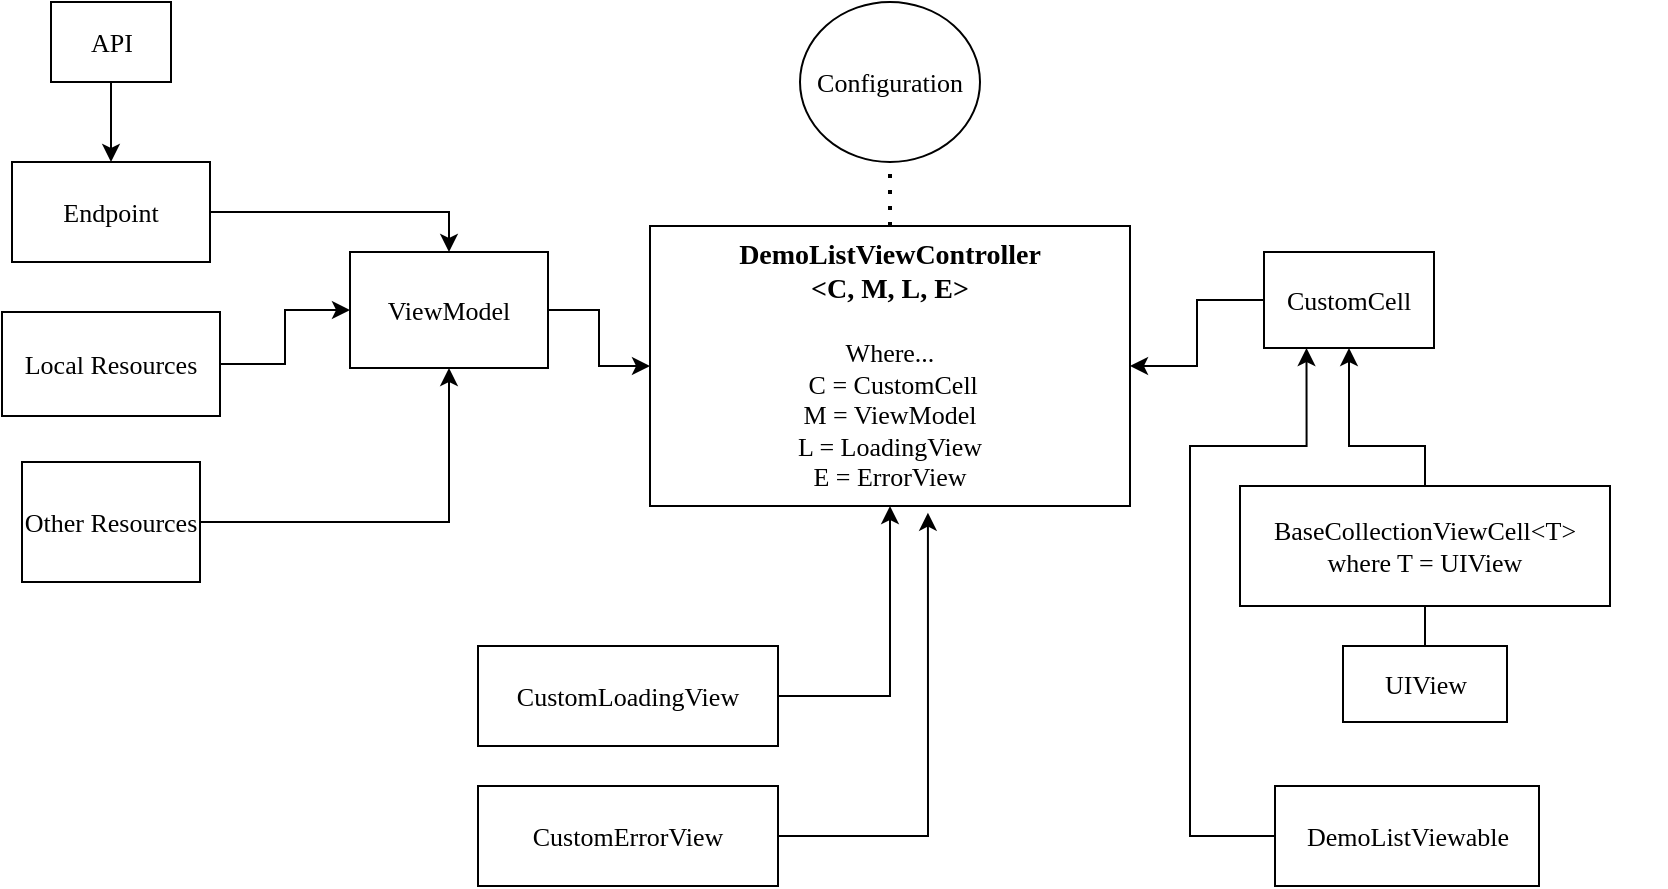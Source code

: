<mxfile version="13.8.0" type="device"><diagram id="aBzXJwEd0oWWQjSromo-" name="Page-1"><mxGraphModel dx="786" dy="524" grid="1" gridSize="10" guides="1" tooltips="1" connect="1" arrows="1" fold="1" page="1" pageScale="1" pageWidth="827" pageHeight="583" math="0" shadow="0"><root><mxCell id="0"/><mxCell id="1" parent="0"/><mxCell id="ZcEiYZJqoe4FbQ5703Bs-8" style="edgeStyle=orthogonalEdgeStyle;rounded=0;orthogonalLoop=1;jettySize=auto;html=1;exitX=1;exitY=0.5;exitDx=0;exitDy=0;entryX=0.5;entryY=0;entryDx=0;entryDy=0;fontFamily=Tahoma;fontSize=13;" edge="1" parent="1" source="ZcEiYZJqoe4FbQ5703Bs-1" target="ZcEiYZJqoe4FbQ5703Bs-5"><mxGeometry relative="1" as="geometry"/></mxCell><mxCell id="ZcEiYZJqoe4FbQ5703Bs-1" value="Endpoint" style="rounded=0;whiteSpace=wrap;html=1;fontFamily=Tahoma;fontSize=13;" vertex="1" parent="1"><mxGeometry x="31" y="188" width="99" height="50" as="geometry"/></mxCell><mxCell id="ZcEiYZJqoe4FbQ5703Bs-9" style="edgeStyle=orthogonalEdgeStyle;rounded=0;orthogonalLoop=1;jettySize=auto;html=1;exitX=1;exitY=0.5;exitDx=0;exitDy=0;entryX=0;entryY=0.5;entryDx=0;entryDy=0;fontFamily=Tahoma;fontSize=13;" edge="1" parent="1" source="ZcEiYZJqoe4FbQ5703Bs-3" target="ZcEiYZJqoe4FbQ5703Bs-5"><mxGeometry relative="1" as="geometry"/></mxCell><mxCell id="ZcEiYZJqoe4FbQ5703Bs-3" value="Local Resources" style="rounded=0;whiteSpace=wrap;html=1;fontFamily=Tahoma;fontSize=13;" vertex="1" parent="1"><mxGeometry x="26" y="263" width="109" height="52" as="geometry"/></mxCell><mxCell id="ZcEiYZJqoe4FbQ5703Bs-11" style="edgeStyle=orthogonalEdgeStyle;rounded=0;orthogonalLoop=1;jettySize=auto;html=1;exitX=1;exitY=0.5;exitDx=0;exitDy=0;entryX=0.5;entryY=1;entryDx=0;entryDy=0;fontFamily=Tahoma;fontSize=13;" edge="1" parent="1" source="ZcEiYZJqoe4FbQ5703Bs-4" target="ZcEiYZJqoe4FbQ5703Bs-5"><mxGeometry relative="1" as="geometry"/></mxCell><mxCell id="ZcEiYZJqoe4FbQ5703Bs-4" value="Other Resources" style="rounded=0;whiteSpace=wrap;html=1;fontFamily=Tahoma;fontSize=13;" vertex="1" parent="1"><mxGeometry x="36" y="338" width="89" height="60" as="geometry"/></mxCell><mxCell id="ZcEiYZJqoe4FbQ5703Bs-25" style="edgeStyle=orthogonalEdgeStyle;rounded=0;orthogonalLoop=1;jettySize=auto;html=1;exitX=1;exitY=0.5;exitDx=0;exitDy=0;entryX=0;entryY=0.5;entryDx=0;entryDy=0;fontFamily=Tahoma;fontSize=13;" edge="1" parent="1" source="ZcEiYZJqoe4FbQ5703Bs-5" target="ZcEiYZJqoe4FbQ5703Bs-6"><mxGeometry relative="1" as="geometry"/></mxCell><mxCell id="ZcEiYZJqoe4FbQ5703Bs-5" value="ViewModel" style="rounded=0;whiteSpace=wrap;html=1;fontFamily=Tahoma;fontSize=13;" vertex="1" parent="1"><mxGeometry x="200" y="233" width="99" height="58" as="geometry"/></mxCell><mxCell id="ZcEiYZJqoe4FbQ5703Bs-6" value="&lt;font style=&quot;font-size: 14px&quot;&gt;&lt;b&gt;DemoListViewController&lt;br&gt;&amp;lt;C, M, L, E&amp;gt;&lt;/b&gt;&lt;br&gt;&lt;/font&gt;&lt;br style=&quot;font-size: 13px&quot;&gt;Where...&lt;br&gt;&amp;nbsp;C = CustomCell&lt;br style=&quot;font-size: 13px&quot;&gt;M = ViewModel&lt;br style=&quot;font-size: 13px&quot;&gt;L = LoadingView&lt;br style=&quot;font-size: 13px&quot;&gt;E = ErrorView" style="rounded=0;whiteSpace=wrap;html=1;fontFamily=Tahoma;fontSize=13;" vertex="1" parent="1"><mxGeometry x="350" y="220" width="240" height="140" as="geometry"/></mxCell><mxCell id="ZcEiYZJqoe4FbQ5703Bs-14" style="edgeStyle=orthogonalEdgeStyle;rounded=0;orthogonalLoop=1;jettySize=auto;html=1;exitX=0.5;exitY=1;exitDx=0;exitDy=0;entryX=0.5;entryY=0;entryDx=0;entryDy=0;fontFamily=Tahoma;fontSize=13;" edge="1" parent="1" source="ZcEiYZJqoe4FbQ5703Bs-12" target="ZcEiYZJqoe4FbQ5703Bs-1"><mxGeometry relative="1" as="geometry"/></mxCell><mxCell id="ZcEiYZJqoe4FbQ5703Bs-12" value="API" style="rounded=0;whiteSpace=wrap;html=1;fontFamily=Tahoma;fontSize=13;" vertex="1" parent="1"><mxGeometry x="50.5" y="108" width="60" height="40" as="geometry"/></mxCell><mxCell id="ZcEiYZJqoe4FbQ5703Bs-28" style="edgeStyle=orthogonalEdgeStyle;rounded=0;orthogonalLoop=1;jettySize=auto;html=1;exitX=0;exitY=0.5;exitDx=0;exitDy=0;entryX=1;entryY=0.5;entryDx=0;entryDy=0;fontFamily=Tahoma;fontSize=13;" edge="1" parent="1" source="ZcEiYZJqoe4FbQ5703Bs-16" target="ZcEiYZJqoe4FbQ5703Bs-6"><mxGeometry relative="1" as="geometry"/></mxCell><mxCell id="ZcEiYZJqoe4FbQ5703Bs-16" value="CustomCell" style="rounded=0;whiteSpace=wrap;html=1;fontFamily=Tahoma;fontSize=13;" vertex="1" parent="1"><mxGeometry x="657" y="233" width="85" height="48" as="geometry"/></mxCell><mxCell id="ZcEiYZJqoe4FbQ5703Bs-38" style="edgeStyle=orthogonalEdgeStyle;rounded=0;orthogonalLoop=1;jettySize=auto;html=1;exitX=0.5;exitY=1;exitDx=0;exitDy=0;entryX=0.75;entryY=0;entryDx=0;entryDy=0;fontFamily=Tahoma;fontSize=13;strokeColor=none;" edge="1" parent="1" source="ZcEiYZJqoe4FbQ5703Bs-17" target="ZcEiYZJqoe4FbQ5703Bs-18"><mxGeometry relative="1" as="geometry"/></mxCell><mxCell id="ZcEiYZJqoe4FbQ5703Bs-17" value="UIView" style="rounded=0;whiteSpace=wrap;html=1;fontFamily=Tahoma;fontSize=13;" vertex="1" parent="1"><mxGeometry x="696.5" y="430" width="82" height="38" as="geometry"/></mxCell><mxCell id="ZcEiYZJqoe4FbQ5703Bs-49" style="edgeStyle=orthogonalEdgeStyle;rounded=0;orthogonalLoop=1;jettySize=auto;html=1;exitX=0.5;exitY=0;exitDx=0;exitDy=0;entryX=0.5;entryY=1;entryDx=0;entryDy=0;strokeColor=#000000;fontFamily=Tahoma;fontSize=13;" edge="1" parent="1" source="ZcEiYZJqoe4FbQ5703Bs-18" target="ZcEiYZJqoe4FbQ5703Bs-16"><mxGeometry relative="1" as="geometry"><Array as="points"><mxPoint x="738" y="330"/><mxPoint x="700" y="330"/></Array></mxGeometry></mxCell><mxCell id="ZcEiYZJqoe4FbQ5703Bs-18" value="BaseCollectionViewCell&amp;lt;T&amp;gt;&lt;br&gt;where T = UIView" style="rounded=0;whiteSpace=wrap;html=1;fontFamily=Tahoma;fontSize=13;" vertex="1" parent="1"><mxGeometry x="645" y="350" width="185" height="60" as="geometry"/></mxCell><mxCell id="ZcEiYZJqoe4FbQ5703Bs-23" style="edgeStyle=orthogonalEdgeStyle;rounded=0;orthogonalLoop=1;jettySize=auto;html=1;exitX=1;exitY=0.5;exitDx=0;exitDy=0;entryX=0.5;entryY=1;entryDx=0;entryDy=0;fontFamily=Tahoma;fontSize=13;" edge="1" parent="1" source="ZcEiYZJqoe4FbQ5703Bs-19" target="ZcEiYZJqoe4FbQ5703Bs-6"><mxGeometry relative="1" as="geometry"/></mxCell><mxCell id="ZcEiYZJqoe4FbQ5703Bs-19" value="CustomLoadingView" style="rounded=0;whiteSpace=wrap;html=1;fontFamily=Tahoma;fontSize=13;" vertex="1" parent="1"><mxGeometry x="264" y="430" width="150" height="50" as="geometry"/></mxCell><mxCell id="ZcEiYZJqoe4FbQ5703Bs-24" style="edgeStyle=orthogonalEdgeStyle;rounded=0;orthogonalLoop=1;jettySize=auto;html=1;exitX=1;exitY=0.5;exitDx=0;exitDy=0;entryX=0.579;entryY=1.024;entryDx=0;entryDy=0;entryPerimeter=0;fontFamily=Tahoma;fontSize=13;" edge="1" parent="1" source="ZcEiYZJqoe4FbQ5703Bs-20" target="ZcEiYZJqoe4FbQ5703Bs-6"><mxGeometry relative="1" as="geometry"/></mxCell><mxCell id="ZcEiYZJqoe4FbQ5703Bs-20" value="CustomErrorView" style="rounded=0;whiteSpace=wrap;html=1;fontFamily=Tahoma;fontSize=13;" vertex="1" parent="1"><mxGeometry x="264" y="500" width="150" height="50" as="geometry"/></mxCell><mxCell id="ZcEiYZJqoe4FbQ5703Bs-36" style="edgeStyle=orthogonalEdgeStyle;rounded=0;orthogonalLoop=1;jettySize=auto;html=1;exitX=0;exitY=0.5;exitDx=0;exitDy=0;entryX=0.25;entryY=1;entryDx=0;entryDy=0;fontFamily=Tahoma;fontSize=13;" edge="1" parent="1" source="ZcEiYZJqoe4FbQ5703Bs-21" target="ZcEiYZJqoe4FbQ5703Bs-16"><mxGeometry relative="1" as="geometry"><Array as="points"><mxPoint x="620" y="525"/><mxPoint x="620" y="330"/><mxPoint x="678" y="330"/></Array></mxGeometry></mxCell><mxCell id="ZcEiYZJqoe4FbQ5703Bs-21" value="DemoListViewable" style="rounded=0;whiteSpace=wrap;html=1;fontFamily=Tahoma;fontSize=13;" vertex="1" parent="1"><mxGeometry x="662.5" y="500" width="132" height="50" as="geometry"/></mxCell><mxCell id="ZcEiYZJqoe4FbQ5703Bs-29" value="Configuration" style="ellipse;whiteSpace=wrap;html=1;fontFamily=Tahoma;fontSize=13;" vertex="1" parent="1"><mxGeometry x="425" y="108" width="90" height="80" as="geometry"/></mxCell><mxCell id="ZcEiYZJqoe4FbQ5703Bs-33" value="" style="endArrow=none;dashed=1;html=1;dashPattern=1 3;strokeWidth=2;entryX=0.5;entryY=1;entryDx=0;entryDy=0;fontFamily=Tahoma;fontSize=13;exitX=0.5;exitY=0;exitDx=0;exitDy=0;" edge="1" parent="1" source="ZcEiYZJqoe4FbQ5703Bs-6" target="ZcEiYZJqoe4FbQ5703Bs-29"><mxGeometry width="50" height="50" relative="1" as="geometry"><mxPoint x="570" y="190" as="sourcePoint"/><mxPoint x="530" y="320" as="targetPoint"/></mxGeometry></mxCell><mxCell id="ZcEiYZJqoe4FbQ5703Bs-50" value="" style="endArrow=none;html=1;strokeColor=#000000;fontFamily=Tahoma;fontSize=13;entryX=0.5;entryY=1;entryDx=0;entryDy=0;exitX=0.5;exitY=0;exitDx=0;exitDy=0;" edge="1" parent="1" source="ZcEiYZJqoe4FbQ5703Bs-17" target="ZcEiYZJqoe4FbQ5703Bs-18"><mxGeometry width="50" height="50" relative="1" as="geometry"><mxPoint x="480" y="370" as="sourcePoint"/><mxPoint x="530" y="320" as="targetPoint"/></mxGeometry></mxCell></root></mxGraphModel></diagram></mxfile>
